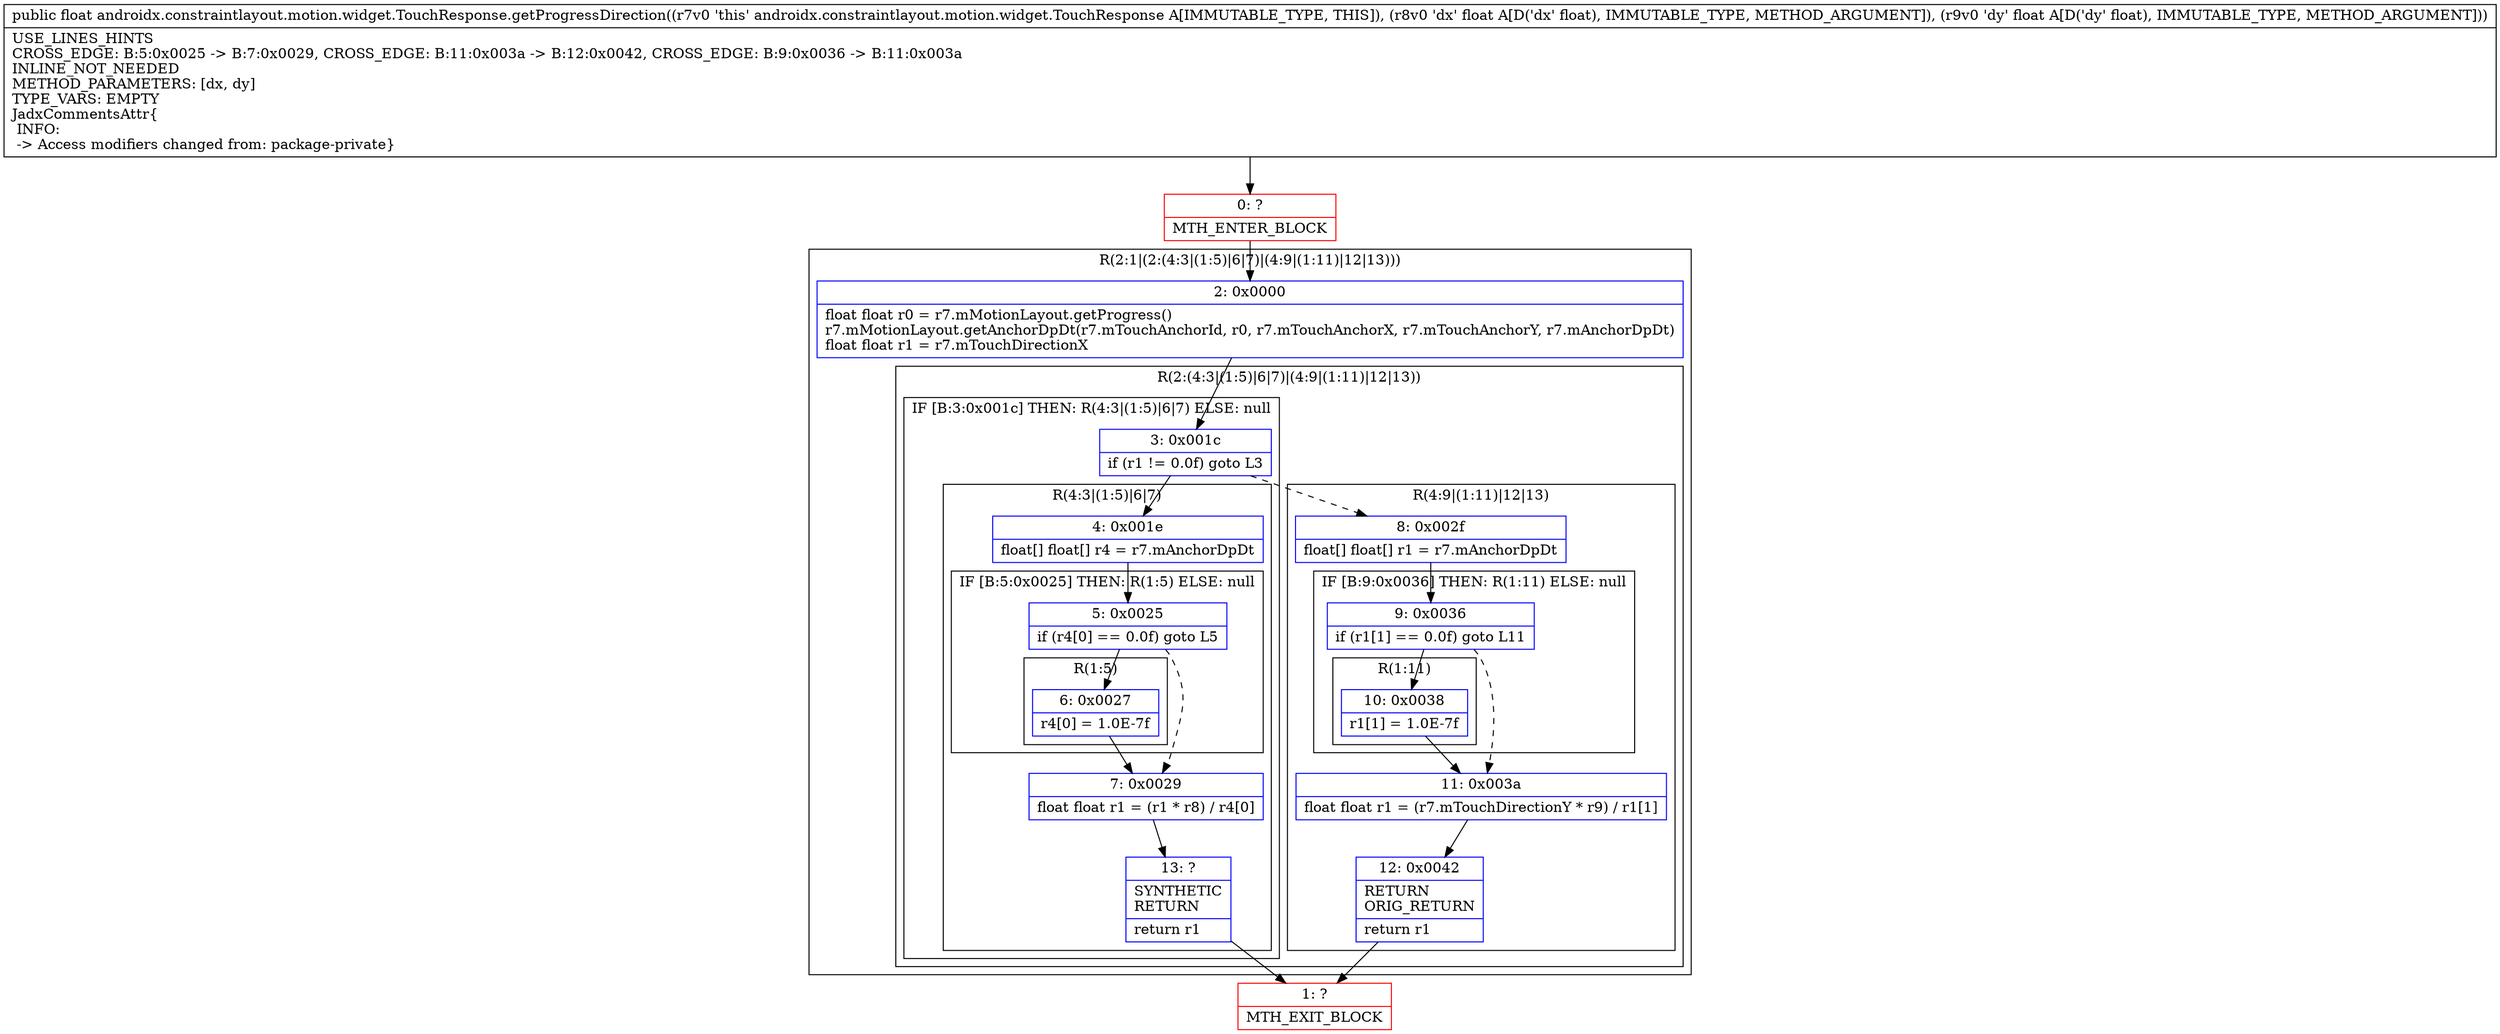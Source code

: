 digraph "CFG forandroidx.constraintlayout.motion.widget.TouchResponse.getProgressDirection(FF)F" {
subgraph cluster_Region_1357571180 {
label = "R(2:1|(2:(4:3|(1:5)|6|7)|(4:9|(1:11)|12|13)))";
node [shape=record,color=blue];
Node_2 [shape=record,label="{2\:\ 0x0000|float float r0 = r7.mMotionLayout.getProgress()\lr7.mMotionLayout.getAnchorDpDt(r7.mTouchAnchorId, r0, r7.mTouchAnchorX, r7.mTouchAnchorY, r7.mAnchorDpDt)\lfloat float r1 = r7.mTouchDirectionX\l}"];
subgraph cluster_Region_1280014002 {
label = "R(2:(4:3|(1:5)|6|7)|(4:9|(1:11)|12|13))";
node [shape=record,color=blue];
subgraph cluster_IfRegion_1625238027 {
label = "IF [B:3:0x001c] THEN: R(4:3|(1:5)|6|7) ELSE: null";
node [shape=record,color=blue];
Node_3 [shape=record,label="{3\:\ 0x001c|if (r1 != 0.0f) goto L3\l}"];
subgraph cluster_Region_1571185621 {
label = "R(4:3|(1:5)|6|7)";
node [shape=record,color=blue];
Node_4 [shape=record,label="{4\:\ 0x001e|float[] float[] r4 = r7.mAnchorDpDt\l}"];
subgraph cluster_IfRegion_974607982 {
label = "IF [B:5:0x0025] THEN: R(1:5) ELSE: null";
node [shape=record,color=blue];
Node_5 [shape=record,label="{5\:\ 0x0025|if (r4[0] == 0.0f) goto L5\l}"];
subgraph cluster_Region_1022634803 {
label = "R(1:5)";
node [shape=record,color=blue];
Node_6 [shape=record,label="{6\:\ 0x0027|r4[0] = 1.0E\-7f\l}"];
}
}
Node_7 [shape=record,label="{7\:\ 0x0029|float float r1 = (r1 * r8) \/ r4[0]\l}"];
Node_13 [shape=record,label="{13\:\ ?|SYNTHETIC\lRETURN\l|return r1\l}"];
}
}
subgraph cluster_Region_1243193216 {
label = "R(4:9|(1:11)|12|13)";
node [shape=record,color=blue];
Node_8 [shape=record,label="{8\:\ 0x002f|float[] float[] r1 = r7.mAnchorDpDt\l}"];
subgraph cluster_IfRegion_1305987883 {
label = "IF [B:9:0x0036] THEN: R(1:11) ELSE: null";
node [shape=record,color=blue];
Node_9 [shape=record,label="{9\:\ 0x0036|if (r1[1] == 0.0f) goto L11\l}"];
subgraph cluster_Region_1421946856 {
label = "R(1:11)";
node [shape=record,color=blue];
Node_10 [shape=record,label="{10\:\ 0x0038|r1[1] = 1.0E\-7f\l}"];
}
}
Node_11 [shape=record,label="{11\:\ 0x003a|float float r1 = (r7.mTouchDirectionY * r9) \/ r1[1]\l}"];
Node_12 [shape=record,label="{12\:\ 0x0042|RETURN\lORIG_RETURN\l|return r1\l}"];
}
}
}
Node_0 [shape=record,color=red,label="{0\:\ ?|MTH_ENTER_BLOCK\l}"];
Node_1 [shape=record,color=red,label="{1\:\ ?|MTH_EXIT_BLOCK\l}"];
MethodNode[shape=record,label="{public float androidx.constraintlayout.motion.widget.TouchResponse.getProgressDirection((r7v0 'this' androidx.constraintlayout.motion.widget.TouchResponse A[IMMUTABLE_TYPE, THIS]), (r8v0 'dx' float A[D('dx' float), IMMUTABLE_TYPE, METHOD_ARGUMENT]), (r9v0 'dy' float A[D('dy' float), IMMUTABLE_TYPE, METHOD_ARGUMENT]))  | USE_LINES_HINTS\lCROSS_EDGE: B:5:0x0025 \-\> B:7:0x0029, CROSS_EDGE: B:11:0x003a \-\> B:12:0x0042, CROSS_EDGE: B:9:0x0036 \-\> B:11:0x003a\lINLINE_NOT_NEEDED\lMETHOD_PARAMETERS: [dx, dy]\lTYPE_VARS: EMPTY\lJadxCommentsAttr\{\l INFO: \l \-\> Access modifiers changed from: package\-private\}\l}"];
MethodNode -> Node_0;Node_2 -> Node_3;
Node_3 -> Node_4;
Node_3 -> Node_8[style=dashed];
Node_4 -> Node_5;
Node_5 -> Node_6;
Node_5 -> Node_7[style=dashed];
Node_6 -> Node_7;
Node_7 -> Node_13;
Node_13 -> Node_1;
Node_8 -> Node_9;
Node_9 -> Node_10;
Node_9 -> Node_11[style=dashed];
Node_10 -> Node_11;
Node_11 -> Node_12;
Node_12 -> Node_1;
Node_0 -> Node_2;
}

